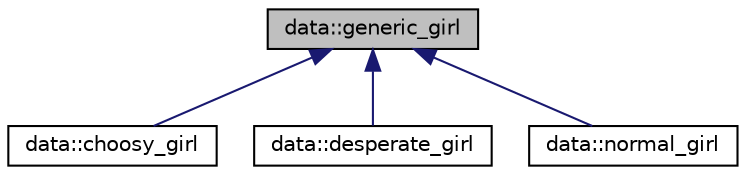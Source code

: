digraph "data::generic_girl"
{
  edge [fontname="Helvetica",fontsize="10",labelfontname="Helvetica",labelfontsize="10"];
  node [fontname="Helvetica",fontsize="10",shape=record];
  Node0 [label="data::generic_girl",height=0.2,width=0.4,color="black", fillcolor="grey75", style="filled", fontcolor="black"];
  Node0 -> Node1 [dir="back",color="midnightblue",fontsize="10",style="solid",fontname="Helvetica"];
  Node1 [label="data::choosy_girl",height=0.2,width=0.4,color="black", fillcolor="white", style="filled",URL="$classdata_1_1choosy__girl.html",tooltip="Choosy Girl class. "];
  Node0 -> Node2 [dir="back",color="midnightblue",fontsize="10",style="solid",fontname="Helvetica"];
  Node2 [label="data::desperate_girl",height=0.2,width=0.4,color="black", fillcolor="white", style="filled",URL="$classdata_1_1desperate__girl.html",tooltip="Desperate Girl class. "];
  Node0 -> Node3 [dir="back",color="midnightblue",fontsize="10",style="solid",fontname="Helvetica"];
  Node3 [label="data::normal_girl",height=0.2,width=0.4,color="black", fillcolor="white", style="filled",URL="$classdata_1_1normal__girl.html",tooltip="Normal Girl class. "];
}
